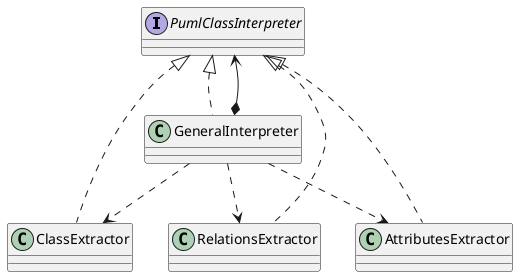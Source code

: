 @startuml

interface PumlClassInterpreter

class GeneralInterpreter implements PumlClassInterpreter
class ClassExtractor implements PumlClassInterpreter
class RelationsExtractor implements PumlClassInterpreter
class AttributesExtractor implements PumlClassInterpreter

GeneralInterpreter *-down-> PumlClassInterpreter

GeneralInterpreter ..> ClassExtractor
GeneralInterpreter ..> RelationsExtractor
GeneralInterpreter ..> AttributesExtractor

@enduml
